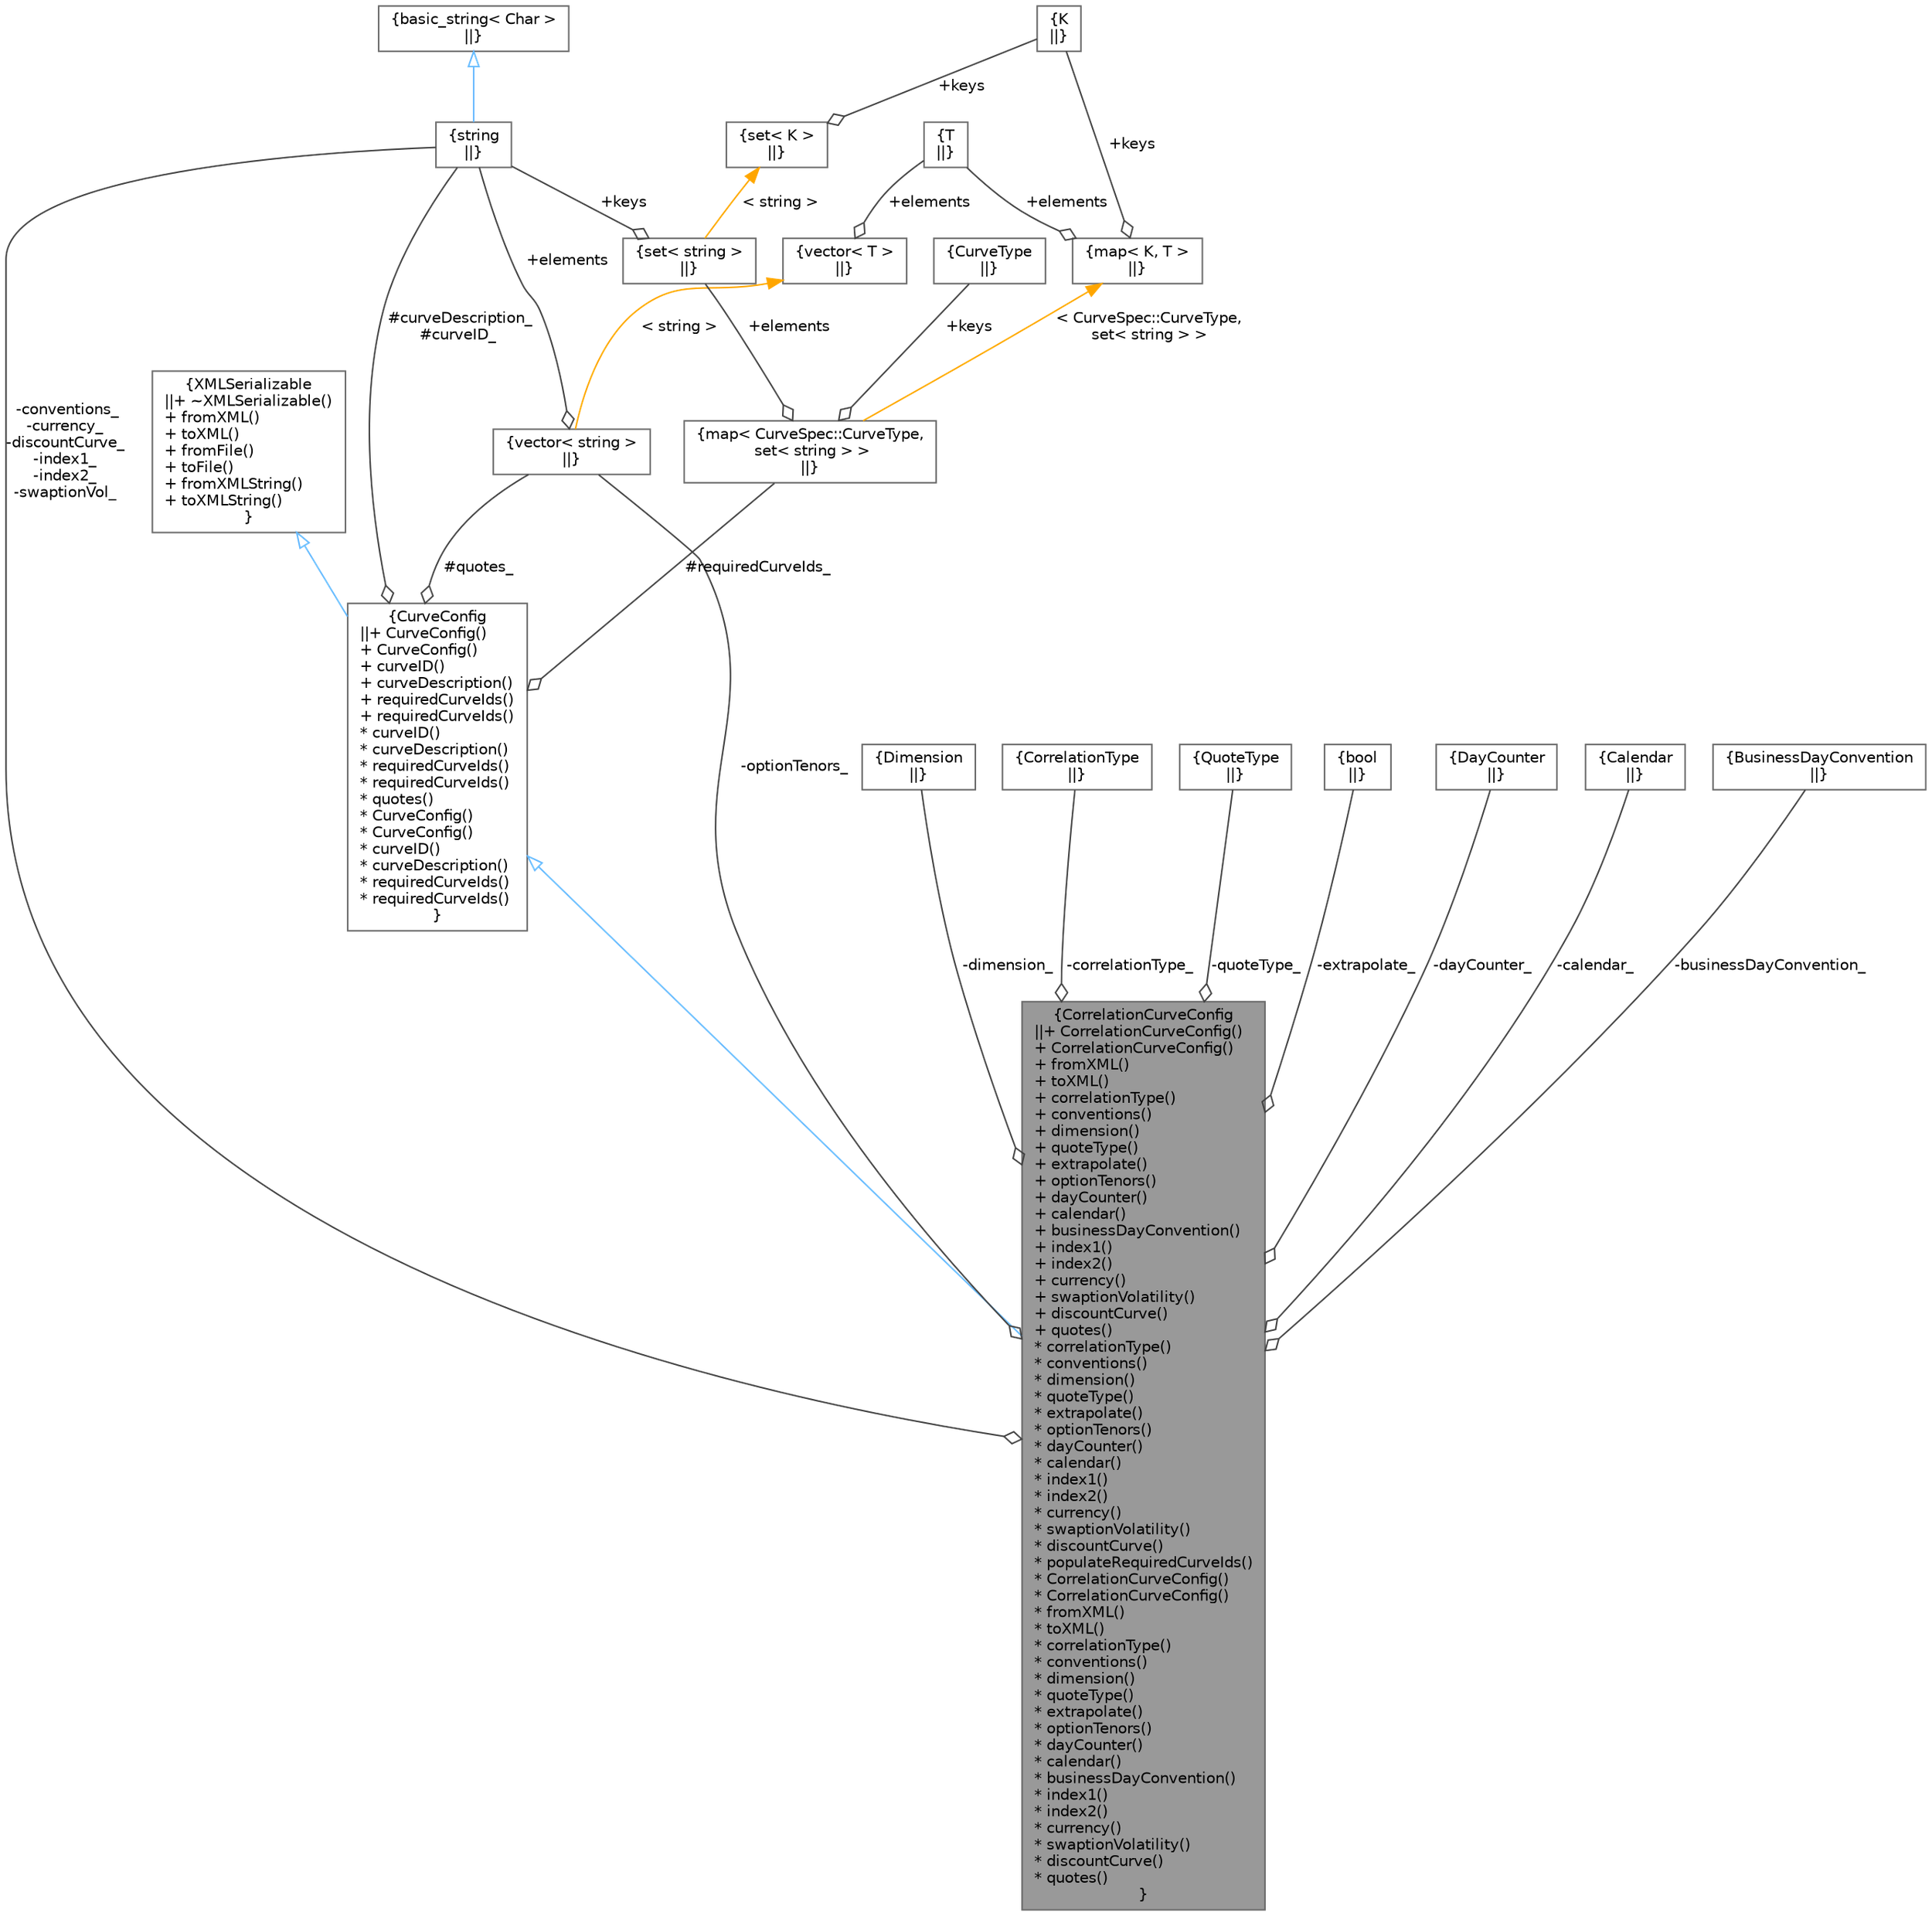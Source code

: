 digraph "CorrelationCurveConfig"
{
 // INTERACTIVE_SVG=YES
 // LATEX_PDF_SIZE
  bgcolor="transparent";
  edge [fontname=Helvetica,fontsize=10,labelfontname=Helvetica,labelfontsize=10];
  node [fontname=Helvetica,fontsize=10,shape=box,height=0.2,width=0.4];
  Node1 [label="{CorrelationCurveConfig\n||+ CorrelationCurveConfig()\l+ CorrelationCurveConfig()\l+ fromXML()\l+ toXML()\l+ correlationType()\l+ conventions()\l+ dimension()\l+ quoteType()\l+ extrapolate()\l+ optionTenors()\l+ dayCounter()\l+ calendar()\l+ businessDayConvention()\l+ index1()\l+ index2()\l+ currency()\l+ swaptionVolatility()\l+ discountCurve()\l+ quotes()\l* correlationType()\l* conventions()\l* dimension()\l* quoteType()\l* extrapolate()\l* optionTenors()\l* dayCounter()\l* calendar()\l* index1()\l* index2()\l* currency()\l* swaptionVolatility()\l* discountCurve()\l* populateRequiredCurveIds()\l* CorrelationCurveConfig()\l* CorrelationCurveConfig()\l* fromXML()\l* toXML()\l* correlationType()\l* conventions()\l* dimension()\l* quoteType()\l* extrapolate()\l* optionTenors()\l* dayCounter()\l* calendar()\l* businessDayConvention()\l* index1()\l* index2()\l* currency()\l* swaptionVolatility()\l* discountCurve()\l* quotes()\l}",height=0.2,width=0.4,color="gray40", fillcolor="grey60", style="filled", fontcolor="black",tooltip="Correlation curve configuration."];
  Node2 -> Node1 [dir="back",color="steelblue1",style="solid",arrowtail="onormal"];
  Node2 [label="{CurveConfig\n||+ CurveConfig()\l+ CurveConfig()\l+ curveID()\l+ curveDescription()\l+ requiredCurveIds()\l+ requiredCurveIds()\l* curveID()\l* curveDescription()\l* requiredCurveIds()\l* requiredCurveIds()\l* quotes()\l* CurveConfig()\l* CurveConfig()\l* curveID()\l* curveDescription()\l* requiredCurveIds()\l* requiredCurveIds()\l}",height=0.2,width=0.4,color="gray40", fillcolor="white", style="filled",URL="$classore_1_1data_1_1_curve_config.html",tooltip="Base curve configuration."];
  Node3 -> Node2 [dir="back",color="steelblue1",style="solid",arrowtail="onormal"];
  Node3 [label="{XMLSerializable\n||+ ~XMLSerializable()\l+ fromXML()\l+ toXML()\l+ fromFile()\l+ toFile()\l+ fromXMLString()\l+ toXMLString()\l}",height=0.2,width=0.4,color="gray40", fillcolor="white", style="filled",URL="$classore_1_1data_1_1_x_m_l_serializable.html",tooltip="Base class for all serializable classes."];
  Node4 -> Node2 [color="grey25",style="solid",label=" #curveDescription_\n#curveID_" ,arrowhead="odiamond"];
  Node4 [label="{string\n||}",height=0.2,width=0.4,color="gray40", fillcolor="white", style="filled",tooltip=" "];
  Node5 -> Node4 [dir="back",color="steelblue1",style="solid",arrowtail="onormal"];
  Node5 [label="{basic_string\< Char \>\n||}",height=0.2,width=0.4,color="gray40", fillcolor="white", style="filled",tooltip=" "];
  Node6 -> Node2 [color="grey25",style="solid",label=" #quotes_" ,arrowhead="odiamond"];
  Node6 [label="{vector\< string \>\n||}",height=0.2,width=0.4,color="gray40", fillcolor="white", style="filled",tooltip=" "];
  Node4 -> Node6 [color="grey25",style="solid",label=" +elements" ,arrowhead="odiamond"];
  Node7 -> Node6 [dir="back",color="orange",style="solid",label=" \< string \>" ];
  Node7 [label="{vector\< T \>\n||}",height=0.2,width=0.4,color="gray40", fillcolor="white", style="filled",tooltip=" "];
  Node8 -> Node7 [color="grey25",style="solid",label=" +elements" ,arrowhead="odiamond"];
  Node8 [label="{T\n||}",height=0.2,width=0.4,color="gray40", fillcolor="white", style="filled",tooltip=" "];
  Node9 -> Node2 [color="grey25",style="solid",label=" #requiredCurveIds_" ,arrowhead="odiamond"];
  Node9 [label="{map\< CurveSpec::CurveType,\l set\< string \> \>\n||}",height=0.2,width=0.4,color="gray40", fillcolor="white", style="filled",tooltip=" "];
  Node10 -> Node9 [color="grey25",style="solid",label=" +keys" ,arrowhead="odiamond"];
  Node10 [label="{CurveType\n||}",height=0.2,width=0.4,color="gray40", fillcolor="white", style="filled",tooltip=" "];
  Node11 -> Node9 [color="grey25",style="solid",label=" +elements" ,arrowhead="odiamond"];
  Node11 [label="{set\< string \>\n||}",height=0.2,width=0.4,color="gray40", fillcolor="white", style="filled",tooltip=" "];
  Node4 -> Node11 [color="grey25",style="solid",label=" +keys" ,arrowhead="odiamond"];
  Node12 -> Node11 [dir="back",color="orange",style="solid",label=" \< string \>" ];
  Node12 [label="{set\< K \>\n||}",height=0.2,width=0.4,color="gray40", fillcolor="white", style="filled",tooltip=" "];
  Node13 -> Node12 [color="grey25",style="solid",label=" +keys" ,arrowhead="odiamond"];
  Node13 [label="{K\n||}",height=0.2,width=0.4,color="gray40", fillcolor="white", style="filled",tooltip=" "];
  Node14 -> Node9 [dir="back",color="orange",style="solid",label=" \< CurveSpec::CurveType,\l set\< string \> \>" ];
  Node14 [label="{map\< K, T \>\n||}",height=0.2,width=0.4,color="gray40", fillcolor="white", style="filled",tooltip=" "];
  Node13 -> Node14 [color="grey25",style="solid",label=" +keys" ,arrowhead="odiamond"];
  Node8 -> Node14 [color="grey25",style="solid",label=" +elements" ,arrowhead="odiamond"];
  Node15 -> Node1 [color="grey25",style="solid",label=" -dimension_" ,arrowhead="odiamond"];
  Node15 [label="{Dimension\n||}",height=0.2,width=0.4,color="gray40", fillcolor="white", style="filled",tooltip=" "];
  Node16 -> Node1 [color="grey25",style="solid",label=" -correlationType_" ,arrowhead="odiamond"];
  Node16 [label="{CorrelationType\n||}",height=0.2,width=0.4,color="gray40", fillcolor="white", style="filled",tooltip=" "];
  Node4 -> Node1 [color="grey25",style="solid",label=" -conventions_\n-currency_\n-discountCurve_\n-index1_\n-index2_\n-swaptionVol_" ,arrowhead="odiamond"];
  Node17 -> Node1 [color="grey25",style="solid",label=" -quoteType_" ,arrowhead="odiamond"];
  Node17 [label="{QuoteType\n||}",height=0.2,width=0.4,color="gray40", fillcolor="white", style="filled",tooltip=" "];
  Node18 -> Node1 [color="grey25",style="solid",label=" -extrapolate_" ,arrowhead="odiamond"];
  Node18 [label="{bool\n||}",height=0.2,width=0.4,color="gray40", fillcolor="white", style="filled",URL="$classbool.html",tooltip=" "];
  Node6 -> Node1 [color="grey25",style="solid",label=" -optionTenors_" ,arrowhead="odiamond"];
  Node19 -> Node1 [color="grey25",style="solid",label=" -dayCounter_" ,arrowhead="odiamond"];
  Node19 [label="{DayCounter\n||}",height=0.2,width=0.4,color="gray40", fillcolor="white", style="filled",tooltip=" "];
  Node20 -> Node1 [color="grey25",style="solid",label=" -calendar_" ,arrowhead="odiamond"];
  Node20 [label="{Calendar\n||}",height=0.2,width=0.4,color="gray40", fillcolor="white", style="filled",tooltip=" "];
  Node21 -> Node1 [color="grey25",style="solid",label=" -businessDayConvention_" ,arrowhead="odiamond"];
  Node21 [label="{BusinessDayConvention\n||}",height=0.2,width=0.4,color="gray40", fillcolor="white", style="filled",tooltip=" "];
}
